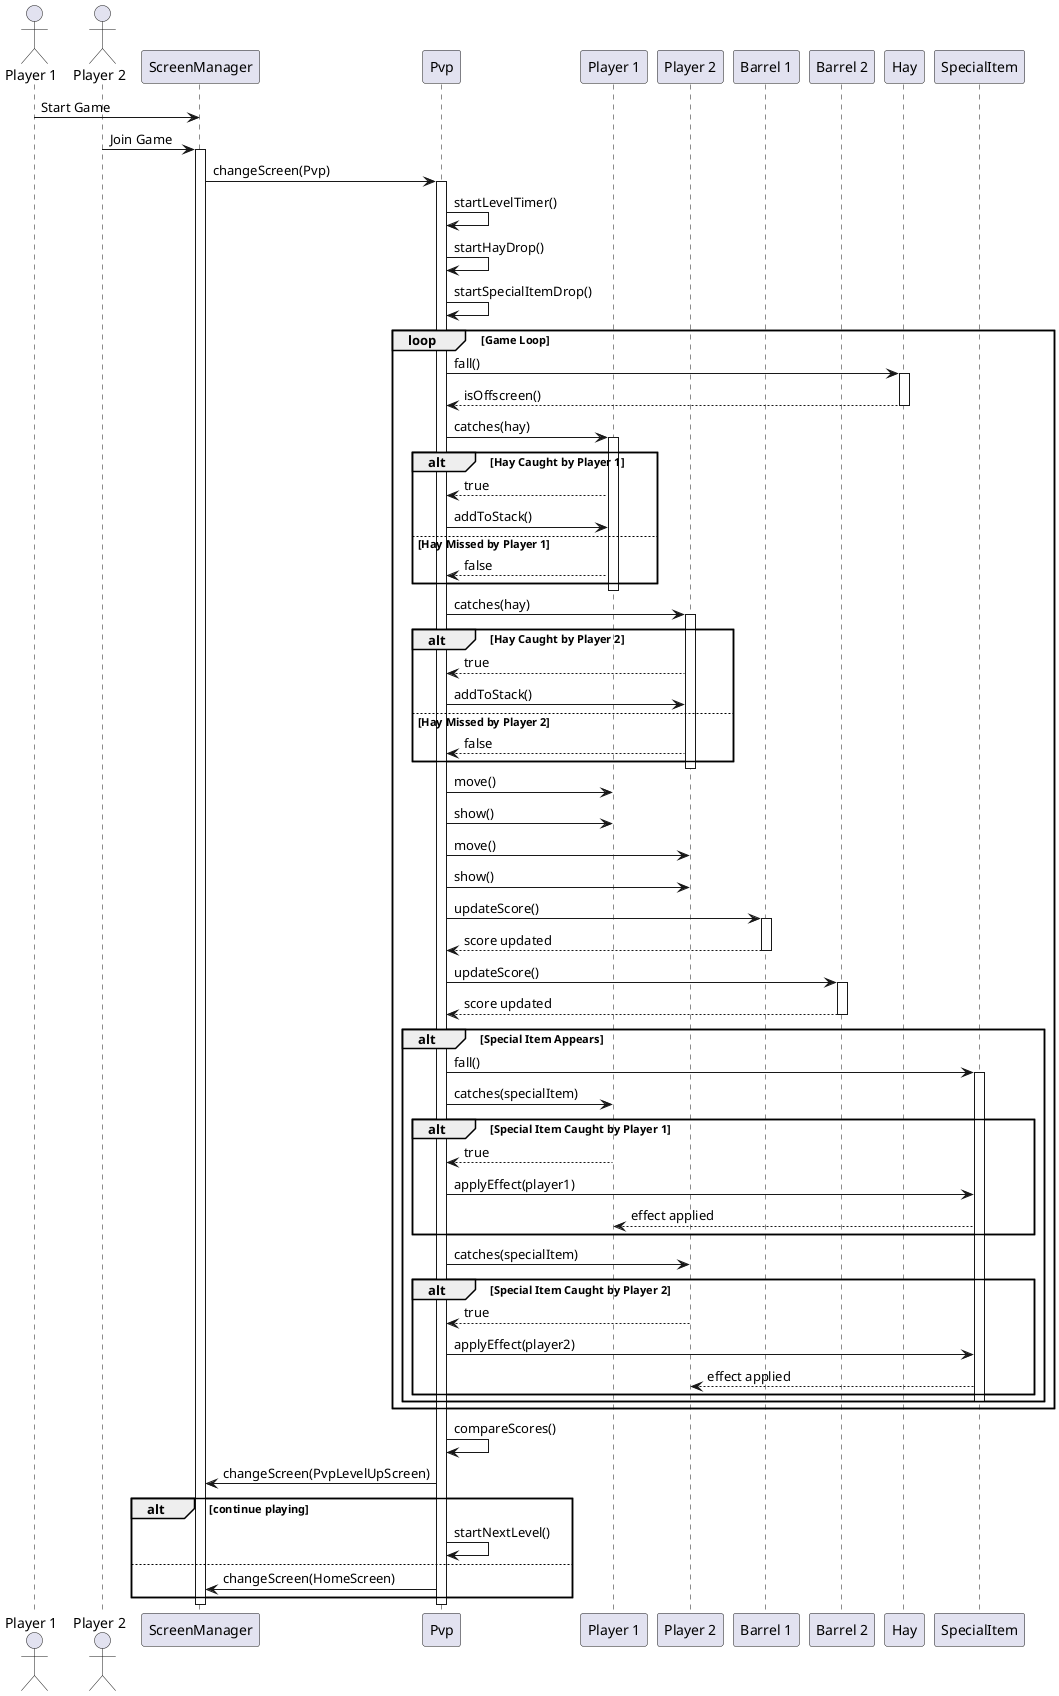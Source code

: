 @startuml sequence_diagram_pvp
actor "Player 1" as P1
actor "Player 2" as P2
participant "ScreenManager" as SM
participant "Pvp" as Pvp
participant "Player 1" as Player1
participant "Player 2" as Player2
participant "Barrel 1" as B1
participant "Barrel 2" as B2
participant "Hay" as H
participant "SpecialItem" as SI

P1 -> SM: Start Game
P2 -> SM: Join Game
activate SM
SM -> Pvp: changeScreen(Pvp)
activate Pvp

Pvp -> Pvp: startLevelTimer()
Pvp -> Pvp: startHayDrop()
Pvp -> Pvp: startSpecialItemDrop()

loop Game Loop
    Pvp -> H: fall()
    activate H
    H --> Pvp: isOffscreen()
    deactivate H
    
    Pvp -> Player1: catches(hay)
    activate Player1
    alt Hay Caught by Player 1
        Player1 --> Pvp: true
        Pvp -> Player1: addToStack()
    else Hay Missed by Player 1
        Player1 --> Pvp: false
    end
    deactivate Player1
    
    Pvp -> Player2: catches(hay)
    activate Player2
    alt Hay Caught by Player 2
        Player2 --> Pvp: true
        Pvp -> Player2: addToStack()
    else Hay Missed by Player 2
        Player2 --> Pvp: false
    end
    deactivate Player2
    
    Pvp -> Player1: move()
    Pvp -> Player1: show()
    Pvp -> Player2: move()
    Pvp -> Player2: show()
    
    Pvp -> B1: updateScore()
    activate B1
    B1 --> Pvp: score updated
    deactivate B1
    
    Pvp -> B2: updateScore()
    activate B2
    B2 --> Pvp: score updated
    deactivate B2
    
    alt Special Item Appears
        Pvp -> SI: fall()
        activate SI
        Pvp -> Player1: catches(specialItem)
        alt Special Item Caught by Player 1
            Player1 --> Pvp: true
            Pvp -> SI: applyEffect(player1)
            SI --> Player1: effect applied
        end
        
        Pvp -> Player2: catches(specialItem)
        alt Special Item Caught by Player 2
            Player2 --> Pvp: true
            Pvp -> SI: applyEffect(player2)
            SI --> Player2: effect applied
        end
        deactivate SI
    end
end


Pvp -> Pvp: compareScores()
Pvp -> SM: changeScreen(PvpLevelUpScreen)

alt continue playing
    Pvp -> Pvp: startNextLevel()
else
    Pvp -> SM: changeScreen(HomeScreen)
end

deactivate Pvp
deactivate SM
@enduml 